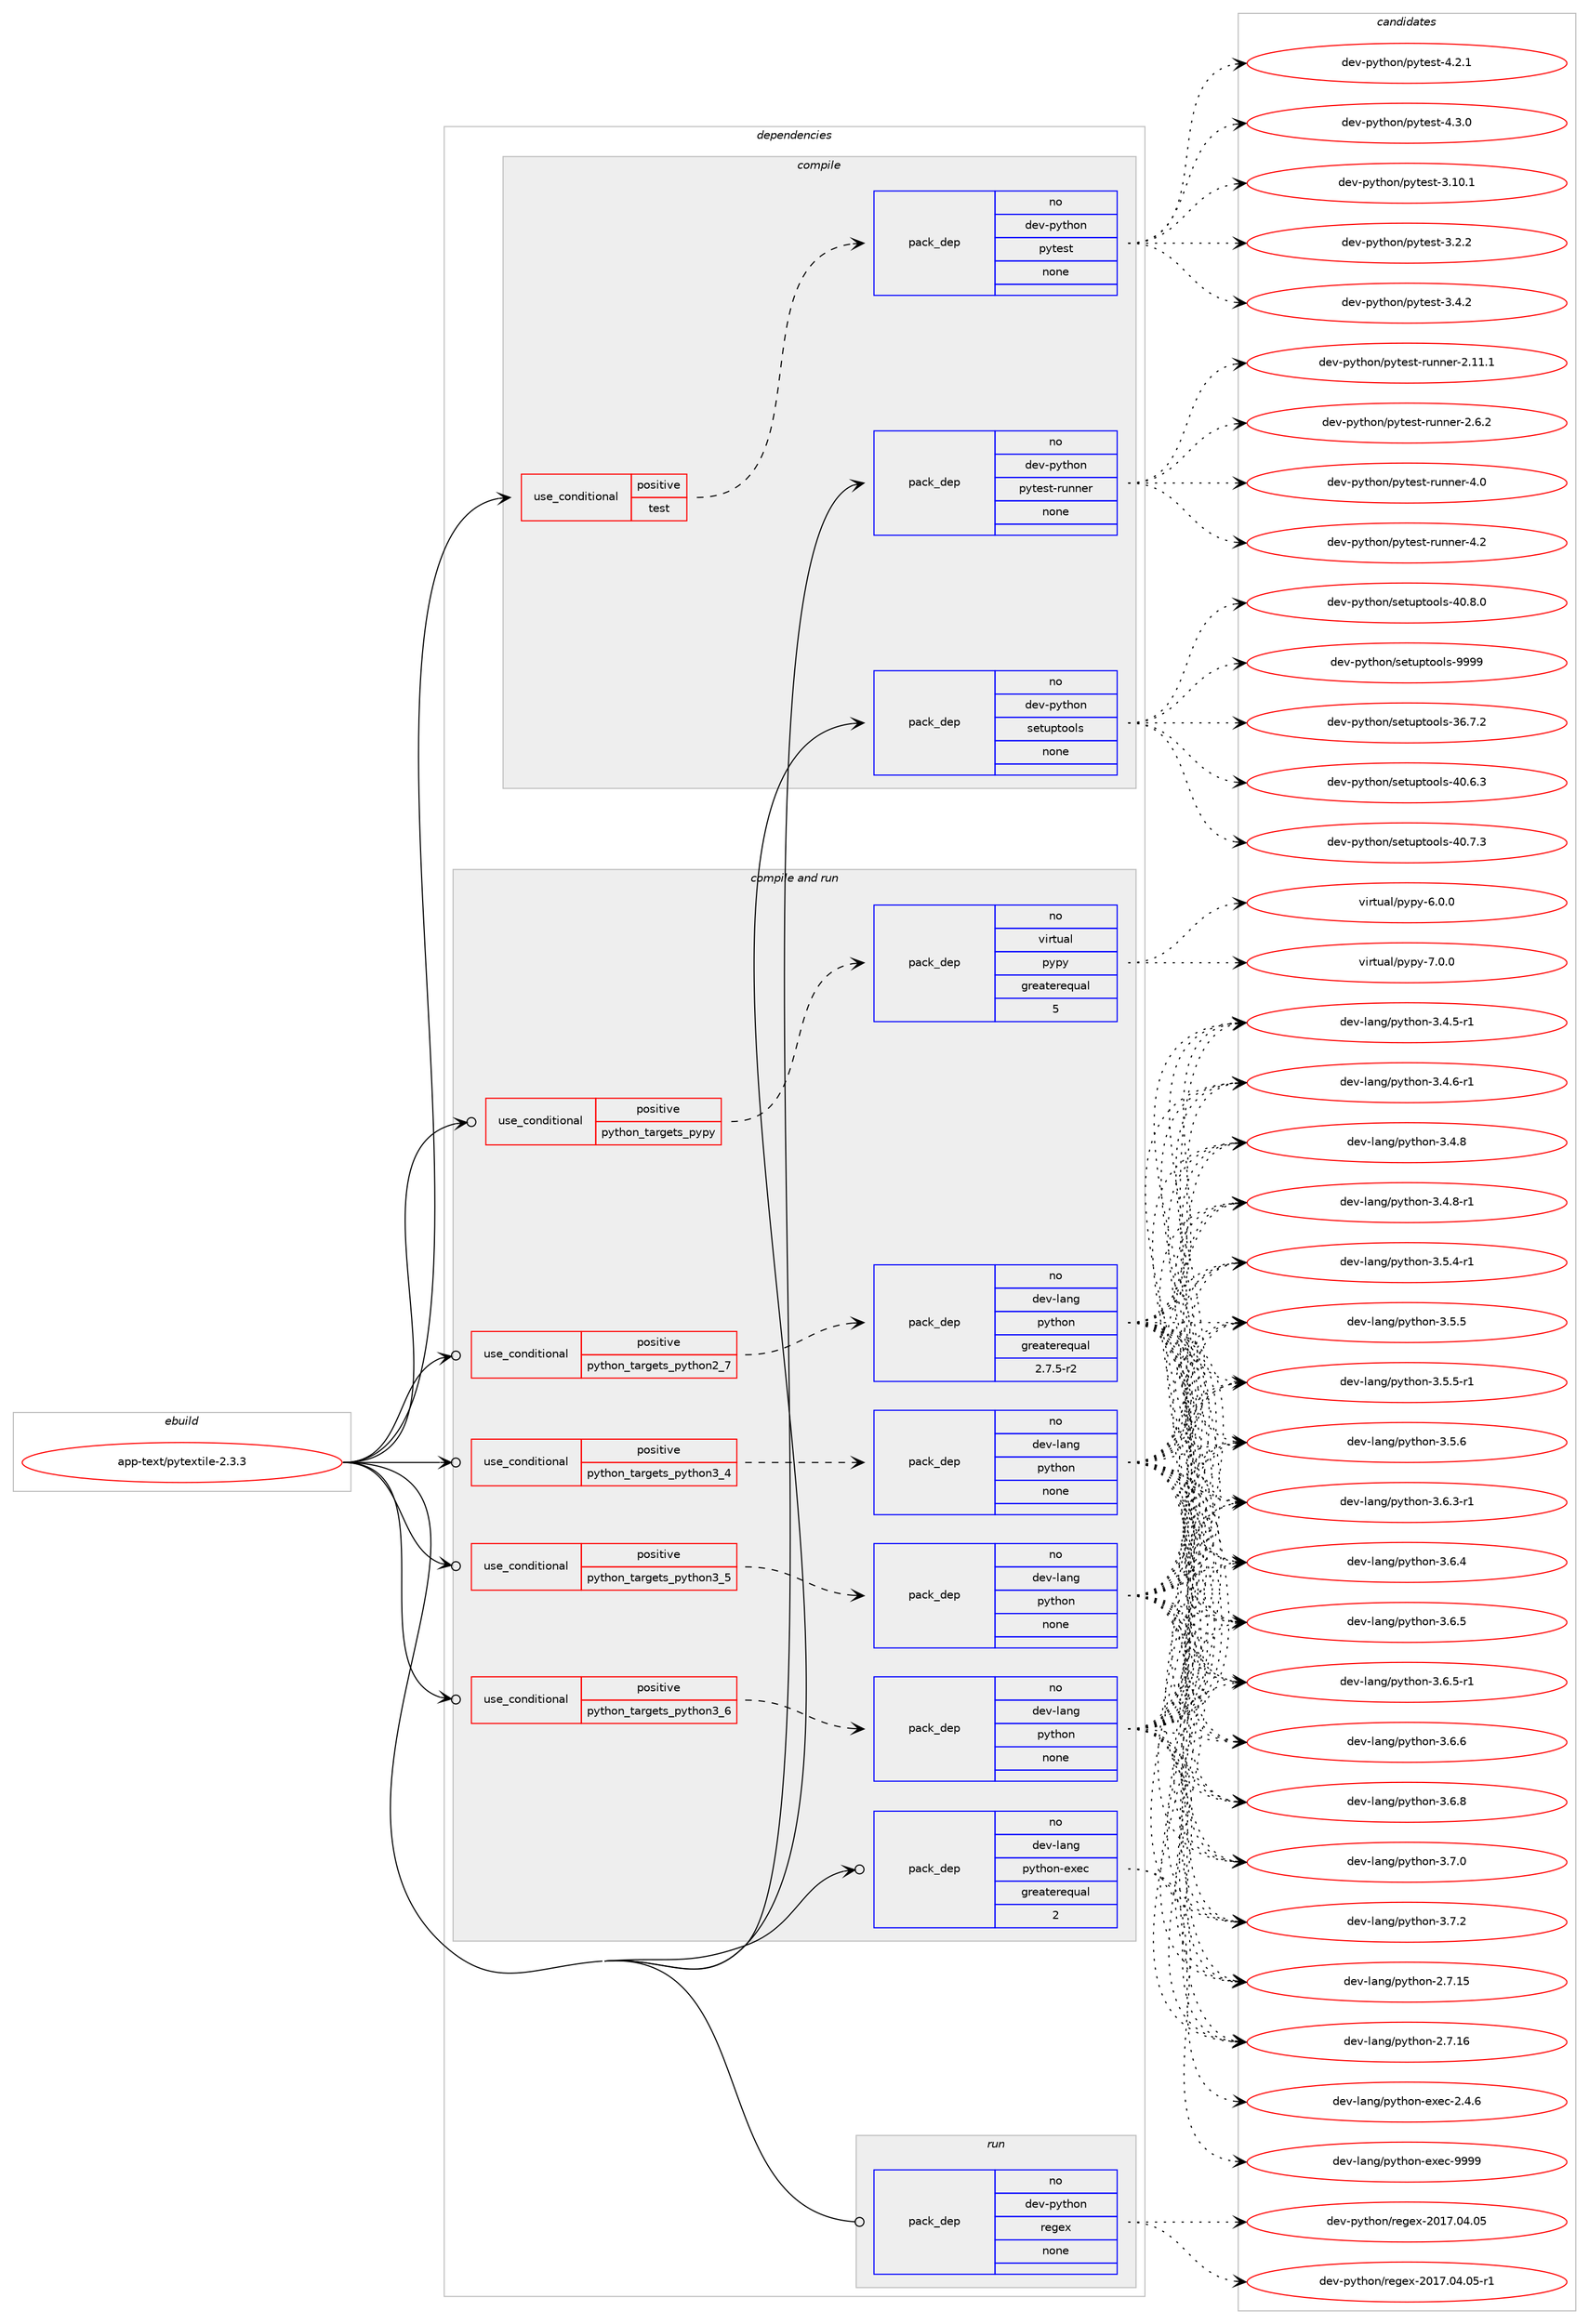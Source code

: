 digraph prolog {

# *************
# Graph options
# *************

newrank=true;
concentrate=true;
compound=true;
graph [rankdir=LR,fontname=Helvetica,fontsize=10,ranksep=1.5];#, ranksep=2.5, nodesep=0.2];
edge  [arrowhead=vee];
node  [fontname=Helvetica,fontsize=10];

# **********
# The ebuild
# **********

subgraph cluster_leftcol {
color=gray;
rank=same;
label=<<i>ebuild</i>>;
id [label="app-text/pytextile-2.3.3", color=red, width=4, href="../app-text/pytextile-2.3.3.svg"];
}

# ****************
# The dependencies
# ****************

subgraph cluster_midcol {
color=gray;
label=<<i>dependencies</i>>;
subgraph cluster_compile {
fillcolor="#eeeeee";
style=filled;
label=<<i>compile</i>>;
subgraph cond355945 {
dependency1311924 [label=<<TABLE BORDER="0" CELLBORDER="1" CELLSPACING="0" CELLPADDING="4"><TR><TD ROWSPAN="3" CELLPADDING="10">use_conditional</TD></TR><TR><TD>positive</TD></TR><TR><TD>test</TD></TR></TABLE>>, shape=none, color=red];
subgraph pack935431 {
dependency1311925 [label=<<TABLE BORDER="0" CELLBORDER="1" CELLSPACING="0" CELLPADDING="4" WIDTH="220"><TR><TD ROWSPAN="6" CELLPADDING="30">pack_dep</TD></TR><TR><TD WIDTH="110">no</TD></TR><TR><TD>dev-python</TD></TR><TR><TD>pytest</TD></TR><TR><TD>none</TD></TR><TR><TD></TD></TR></TABLE>>, shape=none, color=blue];
}
dependency1311924:e -> dependency1311925:w [weight=20,style="dashed",arrowhead="vee"];
}
id:e -> dependency1311924:w [weight=20,style="solid",arrowhead="vee"];
subgraph pack935432 {
dependency1311926 [label=<<TABLE BORDER="0" CELLBORDER="1" CELLSPACING="0" CELLPADDING="4" WIDTH="220"><TR><TD ROWSPAN="6" CELLPADDING="30">pack_dep</TD></TR><TR><TD WIDTH="110">no</TD></TR><TR><TD>dev-python</TD></TR><TR><TD>pytest-runner</TD></TR><TR><TD>none</TD></TR><TR><TD></TD></TR></TABLE>>, shape=none, color=blue];
}
id:e -> dependency1311926:w [weight=20,style="solid",arrowhead="vee"];
subgraph pack935433 {
dependency1311927 [label=<<TABLE BORDER="0" CELLBORDER="1" CELLSPACING="0" CELLPADDING="4" WIDTH="220"><TR><TD ROWSPAN="6" CELLPADDING="30">pack_dep</TD></TR><TR><TD WIDTH="110">no</TD></TR><TR><TD>dev-python</TD></TR><TR><TD>setuptools</TD></TR><TR><TD>none</TD></TR><TR><TD></TD></TR></TABLE>>, shape=none, color=blue];
}
id:e -> dependency1311927:w [weight=20,style="solid",arrowhead="vee"];
}
subgraph cluster_compileandrun {
fillcolor="#eeeeee";
style=filled;
label=<<i>compile and run</i>>;
subgraph cond355946 {
dependency1311928 [label=<<TABLE BORDER="0" CELLBORDER="1" CELLSPACING="0" CELLPADDING="4"><TR><TD ROWSPAN="3" CELLPADDING="10">use_conditional</TD></TR><TR><TD>positive</TD></TR><TR><TD>python_targets_pypy</TD></TR></TABLE>>, shape=none, color=red];
subgraph pack935434 {
dependency1311929 [label=<<TABLE BORDER="0" CELLBORDER="1" CELLSPACING="0" CELLPADDING="4" WIDTH="220"><TR><TD ROWSPAN="6" CELLPADDING="30">pack_dep</TD></TR><TR><TD WIDTH="110">no</TD></TR><TR><TD>virtual</TD></TR><TR><TD>pypy</TD></TR><TR><TD>greaterequal</TD></TR><TR><TD>5</TD></TR></TABLE>>, shape=none, color=blue];
}
dependency1311928:e -> dependency1311929:w [weight=20,style="dashed",arrowhead="vee"];
}
id:e -> dependency1311928:w [weight=20,style="solid",arrowhead="odotvee"];
subgraph cond355947 {
dependency1311930 [label=<<TABLE BORDER="0" CELLBORDER="1" CELLSPACING="0" CELLPADDING="4"><TR><TD ROWSPAN="3" CELLPADDING="10">use_conditional</TD></TR><TR><TD>positive</TD></TR><TR><TD>python_targets_python2_7</TD></TR></TABLE>>, shape=none, color=red];
subgraph pack935435 {
dependency1311931 [label=<<TABLE BORDER="0" CELLBORDER="1" CELLSPACING="0" CELLPADDING="4" WIDTH="220"><TR><TD ROWSPAN="6" CELLPADDING="30">pack_dep</TD></TR><TR><TD WIDTH="110">no</TD></TR><TR><TD>dev-lang</TD></TR><TR><TD>python</TD></TR><TR><TD>greaterequal</TD></TR><TR><TD>2.7.5-r2</TD></TR></TABLE>>, shape=none, color=blue];
}
dependency1311930:e -> dependency1311931:w [weight=20,style="dashed",arrowhead="vee"];
}
id:e -> dependency1311930:w [weight=20,style="solid",arrowhead="odotvee"];
subgraph cond355948 {
dependency1311932 [label=<<TABLE BORDER="0" CELLBORDER="1" CELLSPACING="0" CELLPADDING="4"><TR><TD ROWSPAN="3" CELLPADDING="10">use_conditional</TD></TR><TR><TD>positive</TD></TR><TR><TD>python_targets_python3_4</TD></TR></TABLE>>, shape=none, color=red];
subgraph pack935436 {
dependency1311933 [label=<<TABLE BORDER="0" CELLBORDER="1" CELLSPACING="0" CELLPADDING="4" WIDTH="220"><TR><TD ROWSPAN="6" CELLPADDING="30">pack_dep</TD></TR><TR><TD WIDTH="110">no</TD></TR><TR><TD>dev-lang</TD></TR><TR><TD>python</TD></TR><TR><TD>none</TD></TR><TR><TD></TD></TR></TABLE>>, shape=none, color=blue];
}
dependency1311932:e -> dependency1311933:w [weight=20,style="dashed",arrowhead="vee"];
}
id:e -> dependency1311932:w [weight=20,style="solid",arrowhead="odotvee"];
subgraph cond355949 {
dependency1311934 [label=<<TABLE BORDER="0" CELLBORDER="1" CELLSPACING="0" CELLPADDING="4"><TR><TD ROWSPAN="3" CELLPADDING="10">use_conditional</TD></TR><TR><TD>positive</TD></TR><TR><TD>python_targets_python3_5</TD></TR></TABLE>>, shape=none, color=red];
subgraph pack935437 {
dependency1311935 [label=<<TABLE BORDER="0" CELLBORDER="1" CELLSPACING="0" CELLPADDING="4" WIDTH="220"><TR><TD ROWSPAN="6" CELLPADDING="30">pack_dep</TD></TR><TR><TD WIDTH="110">no</TD></TR><TR><TD>dev-lang</TD></TR><TR><TD>python</TD></TR><TR><TD>none</TD></TR><TR><TD></TD></TR></TABLE>>, shape=none, color=blue];
}
dependency1311934:e -> dependency1311935:w [weight=20,style="dashed",arrowhead="vee"];
}
id:e -> dependency1311934:w [weight=20,style="solid",arrowhead="odotvee"];
subgraph cond355950 {
dependency1311936 [label=<<TABLE BORDER="0" CELLBORDER="1" CELLSPACING="0" CELLPADDING="4"><TR><TD ROWSPAN="3" CELLPADDING="10">use_conditional</TD></TR><TR><TD>positive</TD></TR><TR><TD>python_targets_python3_6</TD></TR></TABLE>>, shape=none, color=red];
subgraph pack935438 {
dependency1311937 [label=<<TABLE BORDER="0" CELLBORDER="1" CELLSPACING="0" CELLPADDING="4" WIDTH="220"><TR><TD ROWSPAN="6" CELLPADDING="30">pack_dep</TD></TR><TR><TD WIDTH="110">no</TD></TR><TR><TD>dev-lang</TD></TR><TR><TD>python</TD></TR><TR><TD>none</TD></TR><TR><TD></TD></TR></TABLE>>, shape=none, color=blue];
}
dependency1311936:e -> dependency1311937:w [weight=20,style="dashed",arrowhead="vee"];
}
id:e -> dependency1311936:w [weight=20,style="solid",arrowhead="odotvee"];
subgraph pack935439 {
dependency1311938 [label=<<TABLE BORDER="0" CELLBORDER="1" CELLSPACING="0" CELLPADDING="4" WIDTH="220"><TR><TD ROWSPAN="6" CELLPADDING="30">pack_dep</TD></TR><TR><TD WIDTH="110">no</TD></TR><TR><TD>dev-lang</TD></TR><TR><TD>python-exec</TD></TR><TR><TD>greaterequal</TD></TR><TR><TD>2</TD></TR></TABLE>>, shape=none, color=blue];
}
id:e -> dependency1311938:w [weight=20,style="solid",arrowhead="odotvee"];
}
subgraph cluster_run {
fillcolor="#eeeeee";
style=filled;
label=<<i>run</i>>;
subgraph pack935440 {
dependency1311939 [label=<<TABLE BORDER="0" CELLBORDER="1" CELLSPACING="0" CELLPADDING="4" WIDTH="220"><TR><TD ROWSPAN="6" CELLPADDING="30">pack_dep</TD></TR><TR><TD WIDTH="110">no</TD></TR><TR><TD>dev-python</TD></TR><TR><TD>regex</TD></TR><TR><TD>none</TD></TR><TR><TD></TD></TR></TABLE>>, shape=none, color=blue];
}
id:e -> dependency1311939:w [weight=20,style="solid",arrowhead="odot"];
}
}

# **************
# The candidates
# **************

subgraph cluster_choices {
rank=same;
color=gray;
label=<<i>candidates</i>>;

subgraph choice935431 {
color=black;
nodesep=1;
choice100101118451121211161041111104711212111610111511645514649484649 [label="dev-python/pytest-3.10.1", color=red, width=4,href="../dev-python/pytest-3.10.1.svg"];
choice1001011184511212111610411111047112121116101115116455146504650 [label="dev-python/pytest-3.2.2", color=red, width=4,href="../dev-python/pytest-3.2.2.svg"];
choice1001011184511212111610411111047112121116101115116455146524650 [label="dev-python/pytest-3.4.2", color=red, width=4,href="../dev-python/pytest-3.4.2.svg"];
choice1001011184511212111610411111047112121116101115116455246504649 [label="dev-python/pytest-4.2.1", color=red, width=4,href="../dev-python/pytest-4.2.1.svg"];
choice1001011184511212111610411111047112121116101115116455246514648 [label="dev-python/pytest-4.3.0", color=red, width=4,href="../dev-python/pytest-4.3.0.svg"];
dependency1311925:e -> choice100101118451121211161041111104711212111610111511645514649484649:w [style=dotted,weight="100"];
dependency1311925:e -> choice1001011184511212111610411111047112121116101115116455146504650:w [style=dotted,weight="100"];
dependency1311925:e -> choice1001011184511212111610411111047112121116101115116455146524650:w [style=dotted,weight="100"];
dependency1311925:e -> choice1001011184511212111610411111047112121116101115116455246504649:w [style=dotted,weight="100"];
dependency1311925:e -> choice1001011184511212111610411111047112121116101115116455246514648:w [style=dotted,weight="100"];
}
subgraph choice935432 {
color=black;
nodesep=1;
choice10010111845112121116104111110471121211161011151164511411711011010111445504649494649 [label="dev-python/pytest-runner-2.11.1", color=red, width=4,href="../dev-python/pytest-runner-2.11.1.svg"];
choice100101118451121211161041111104711212111610111511645114117110110101114455046544650 [label="dev-python/pytest-runner-2.6.2", color=red, width=4,href="../dev-python/pytest-runner-2.6.2.svg"];
choice10010111845112121116104111110471121211161011151164511411711011010111445524648 [label="dev-python/pytest-runner-4.0", color=red, width=4,href="../dev-python/pytest-runner-4.0.svg"];
choice10010111845112121116104111110471121211161011151164511411711011010111445524650 [label="dev-python/pytest-runner-4.2", color=red, width=4,href="../dev-python/pytest-runner-4.2.svg"];
dependency1311926:e -> choice10010111845112121116104111110471121211161011151164511411711011010111445504649494649:w [style=dotted,weight="100"];
dependency1311926:e -> choice100101118451121211161041111104711212111610111511645114117110110101114455046544650:w [style=dotted,weight="100"];
dependency1311926:e -> choice10010111845112121116104111110471121211161011151164511411711011010111445524648:w [style=dotted,weight="100"];
dependency1311926:e -> choice10010111845112121116104111110471121211161011151164511411711011010111445524650:w [style=dotted,weight="100"];
}
subgraph choice935433 {
color=black;
nodesep=1;
choice100101118451121211161041111104711510111611711211611111110811545515446554650 [label="dev-python/setuptools-36.7.2", color=red, width=4,href="../dev-python/setuptools-36.7.2.svg"];
choice100101118451121211161041111104711510111611711211611111110811545524846544651 [label="dev-python/setuptools-40.6.3", color=red, width=4,href="../dev-python/setuptools-40.6.3.svg"];
choice100101118451121211161041111104711510111611711211611111110811545524846554651 [label="dev-python/setuptools-40.7.3", color=red, width=4,href="../dev-python/setuptools-40.7.3.svg"];
choice100101118451121211161041111104711510111611711211611111110811545524846564648 [label="dev-python/setuptools-40.8.0", color=red, width=4,href="../dev-python/setuptools-40.8.0.svg"];
choice10010111845112121116104111110471151011161171121161111111081154557575757 [label="dev-python/setuptools-9999", color=red, width=4,href="../dev-python/setuptools-9999.svg"];
dependency1311927:e -> choice100101118451121211161041111104711510111611711211611111110811545515446554650:w [style=dotted,weight="100"];
dependency1311927:e -> choice100101118451121211161041111104711510111611711211611111110811545524846544651:w [style=dotted,weight="100"];
dependency1311927:e -> choice100101118451121211161041111104711510111611711211611111110811545524846554651:w [style=dotted,weight="100"];
dependency1311927:e -> choice100101118451121211161041111104711510111611711211611111110811545524846564648:w [style=dotted,weight="100"];
dependency1311927:e -> choice10010111845112121116104111110471151011161171121161111111081154557575757:w [style=dotted,weight="100"];
}
subgraph choice935434 {
color=black;
nodesep=1;
choice1181051141161179710847112121112121455446484648 [label="virtual/pypy-6.0.0", color=red, width=4,href="../virtual/pypy-6.0.0.svg"];
choice1181051141161179710847112121112121455546484648 [label="virtual/pypy-7.0.0", color=red, width=4,href="../virtual/pypy-7.0.0.svg"];
dependency1311929:e -> choice1181051141161179710847112121112121455446484648:w [style=dotted,weight="100"];
dependency1311929:e -> choice1181051141161179710847112121112121455546484648:w [style=dotted,weight="100"];
}
subgraph choice935435 {
color=black;
nodesep=1;
choice10010111845108971101034711212111610411111045504655464953 [label="dev-lang/python-2.7.15", color=red, width=4,href="../dev-lang/python-2.7.15.svg"];
choice10010111845108971101034711212111610411111045504655464954 [label="dev-lang/python-2.7.16", color=red, width=4,href="../dev-lang/python-2.7.16.svg"];
choice1001011184510897110103471121211161041111104551465246534511449 [label="dev-lang/python-3.4.5-r1", color=red, width=4,href="../dev-lang/python-3.4.5-r1.svg"];
choice1001011184510897110103471121211161041111104551465246544511449 [label="dev-lang/python-3.4.6-r1", color=red, width=4,href="../dev-lang/python-3.4.6-r1.svg"];
choice100101118451089711010347112121116104111110455146524656 [label="dev-lang/python-3.4.8", color=red, width=4,href="../dev-lang/python-3.4.8.svg"];
choice1001011184510897110103471121211161041111104551465246564511449 [label="dev-lang/python-3.4.8-r1", color=red, width=4,href="../dev-lang/python-3.4.8-r1.svg"];
choice1001011184510897110103471121211161041111104551465346524511449 [label="dev-lang/python-3.5.4-r1", color=red, width=4,href="../dev-lang/python-3.5.4-r1.svg"];
choice100101118451089711010347112121116104111110455146534653 [label="dev-lang/python-3.5.5", color=red, width=4,href="../dev-lang/python-3.5.5.svg"];
choice1001011184510897110103471121211161041111104551465346534511449 [label="dev-lang/python-3.5.5-r1", color=red, width=4,href="../dev-lang/python-3.5.5-r1.svg"];
choice100101118451089711010347112121116104111110455146534654 [label="dev-lang/python-3.5.6", color=red, width=4,href="../dev-lang/python-3.5.6.svg"];
choice1001011184510897110103471121211161041111104551465446514511449 [label="dev-lang/python-3.6.3-r1", color=red, width=4,href="../dev-lang/python-3.6.3-r1.svg"];
choice100101118451089711010347112121116104111110455146544652 [label="dev-lang/python-3.6.4", color=red, width=4,href="../dev-lang/python-3.6.4.svg"];
choice100101118451089711010347112121116104111110455146544653 [label="dev-lang/python-3.6.5", color=red, width=4,href="../dev-lang/python-3.6.5.svg"];
choice1001011184510897110103471121211161041111104551465446534511449 [label="dev-lang/python-3.6.5-r1", color=red, width=4,href="../dev-lang/python-3.6.5-r1.svg"];
choice100101118451089711010347112121116104111110455146544654 [label="dev-lang/python-3.6.6", color=red, width=4,href="../dev-lang/python-3.6.6.svg"];
choice100101118451089711010347112121116104111110455146544656 [label="dev-lang/python-3.6.8", color=red, width=4,href="../dev-lang/python-3.6.8.svg"];
choice100101118451089711010347112121116104111110455146554648 [label="dev-lang/python-3.7.0", color=red, width=4,href="../dev-lang/python-3.7.0.svg"];
choice100101118451089711010347112121116104111110455146554650 [label="dev-lang/python-3.7.2", color=red, width=4,href="../dev-lang/python-3.7.2.svg"];
dependency1311931:e -> choice10010111845108971101034711212111610411111045504655464953:w [style=dotted,weight="100"];
dependency1311931:e -> choice10010111845108971101034711212111610411111045504655464954:w [style=dotted,weight="100"];
dependency1311931:e -> choice1001011184510897110103471121211161041111104551465246534511449:w [style=dotted,weight="100"];
dependency1311931:e -> choice1001011184510897110103471121211161041111104551465246544511449:w [style=dotted,weight="100"];
dependency1311931:e -> choice100101118451089711010347112121116104111110455146524656:w [style=dotted,weight="100"];
dependency1311931:e -> choice1001011184510897110103471121211161041111104551465246564511449:w [style=dotted,weight="100"];
dependency1311931:e -> choice1001011184510897110103471121211161041111104551465346524511449:w [style=dotted,weight="100"];
dependency1311931:e -> choice100101118451089711010347112121116104111110455146534653:w [style=dotted,weight="100"];
dependency1311931:e -> choice1001011184510897110103471121211161041111104551465346534511449:w [style=dotted,weight="100"];
dependency1311931:e -> choice100101118451089711010347112121116104111110455146534654:w [style=dotted,weight="100"];
dependency1311931:e -> choice1001011184510897110103471121211161041111104551465446514511449:w [style=dotted,weight="100"];
dependency1311931:e -> choice100101118451089711010347112121116104111110455146544652:w [style=dotted,weight="100"];
dependency1311931:e -> choice100101118451089711010347112121116104111110455146544653:w [style=dotted,weight="100"];
dependency1311931:e -> choice1001011184510897110103471121211161041111104551465446534511449:w [style=dotted,weight="100"];
dependency1311931:e -> choice100101118451089711010347112121116104111110455146544654:w [style=dotted,weight="100"];
dependency1311931:e -> choice100101118451089711010347112121116104111110455146544656:w [style=dotted,weight="100"];
dependency1311931:e -> choice100101118451089711010347112121116104111110455146554648:w [style=dotted,weight="100"];
dependency1311931:e -> choice100101118451089711010347112121116104111110455146554650:w [style=dotted,weight="100"];
}
subgraph choice935436 {
color=black;
nodesep=1;
choice10010111845108971101034711212111610411111045504655464953 [label="dev-lang/python-2.7.15", color=red, width=4,href="../dev-lang/python-2.7.15.svg"];
choice10010111845108971101034711212111610411111045504655464954 [label="dev-lang/python-2.7.16", color=red, width=4,href="../dev-lang/python-2.7.16.svg"];
choice1001011184510897110103471121211161041111104551465246534511449 [label="dev-lang/python-3.4.5-r1", color=red, width=4,href="../dev-lang/python-3.4.5-r1.svg"];
choice1001011184510897110103471121211161041111104551465246544511449 [label="dev-lang/python-3.4.6-r1", color=red, width=4,href="../dev-lang/python-3.4.6-r1.svg"];
choice100101118451089711010347112121116104111110455146524656 [label="dev-lang/python-3.4.8", color=red, width=4,href="../dev-lang/python-3.4.8.svg"];
choice1001011184510897110103471121211161041111104551465246564511449 [label="dev-lang/python-3.4.8-r1", color=red, width=4,href="../dev-lang/python-3.4.8-r1.svg"];
choice1001011184510897110103471121211161041111104551465346524511449 [label="dev-lang/python-3.5.4-r1", color=red, width=4,href="../dev-lang/python-3.5.4-r1.svg"];
choice100101118451089711010347112121116104111110455146534653 [label="dev-lang/python-3.5.5", color=red, width=4,href="../dev-lang/python-3.5.5.svg"];
choice1001011184510897110103471121211161041111104551465346534511449 [label="dev-lang/python-3.5.5-r1", color=red, width=4,href="../dev-lang/python-3.5.5-r1.svg"];
choice100101118451089711010347112121116104111110455146534654 [label="dev-lang/python-3.5.6", color=red, width=4,href="../dev-lang/python-3.5.6.svg"];
choice1001011184510897110103471121211161041111104551465446514511449 [label="dev-lang/python-3.6.3-r1", color=red, width=4,href="../dev-lang/python-3.6.3-r1.svg"];
choice100101118451089711010347112121116104111110455146544652 [label="dev-lang/python-3.6.4", color=red, width=4,href="../dev-lang/python-3.6.4.svg"];
choice100101118451089711010347112121116104111110455146544653 [label="dev-lang/python-3.6.5", color=red, width=4,href="../dev-lang/python-3.6.5.svg"];
choice1001011184510897110103471121211161041111104551465446534511449 [label="dev-lang/python-3.6.5-r1", color=red, width=4,href="../dev-lang/python-3.6.5-r1.svg"];
choice100101118451089711010347112121116104111110455146544654 [label="dev-lang/python-3.6.6", color=red, width=4,href="../dev-lang/python-3.6.6.svg"];
choice100101118451089711010347112121116104111110455146544656 [label="dev-lang/python-3.6.8", color=red, width=4,href="../dev-lang/python-3.6.8.svg"];
choice100101118451089711010347112121116104111110455146554648 [label="dev-lang/python-3.7.0", color=red, width=4,href="../dev-lang/python-3.7.0.svg"];
choice100101118451089711010347112121116104111110455146554650 [label="dev-lang/python-3.7.2", color=red, width=4,href="../dev-lang/python-3.7.2.svg"];
dependency1311933:e -> choice10010111845108971101034711212111610411111045504655464953:w [style=dotted,weight="100"];
dependency1311933:e -> choice10010111845108971101034711212111610411111045504655464954:w [style=dotted,weight="100"];
dependency1311933:e -> choice1001011184510897110103471121211161041111104551465246534511449:w [style=dotted,weight="100"];
dependency1311933:e -> choice1001011184510897110103471121211161041111104551465246544511449:w [style=dotted,weight="100"];
dependency1311933:e -> choice100101118451089711010347112121116104111110455146524656:w [style=dotted,weight="100"];
dependency1311933:e -> choice1001011184510897110103471121211161041111104551465246564511449:w [style=dotted,weight="100"];
dependency1311933:e -> choice1001011184510897110103471121211161041111104551465346524511449:w [style=dotted,weight="100"];
dependency1311933:e -> choice100101118451089711010347112121116104111110455146534653:w [style=dotted,weight="100"];
dependency1311933:e -> choice1001011184510897110103471121211161041111104551465346534511449:w [style=dotted,weight="100"];
dependency1311933:e -> choice100101118451089711010347112121116104111110455146534654:w [style=dotted,weight="100"];
dependency1311933:e -> choice1001011184510897110103471121211161041111104551465446514511449:w [style=dotted,weight="100"];
dependency1311933:e -> choice100101118451089711010347112121116104111110455146544652:w [style=dotted,weight="100"];
dependency1311933:e -> choice100101118451089711010347112121116104111110455146544653:w [style=dotted,weight="100"];
dependency1311933:e -> choice1001011184510897110103471121211161041111104551465446534511449:w [style=dotted,weight="100"];
dependency1311933:e -> choice100101118451089711010347112121116104111110455146544654:w [style=dotted,weight="100"];
dependency1311933:e -> choice100101118451089711010347112121116104111110455146544656:w [style=dotted,weight="100"];
dependency1311933:e -> choice100101118451089711010347112121116104111110455146554648:w [style=dotted,weight="100"];
dependency1311933:e -> choice100101118451089711010347112121116104111110455146554650:w [style=dotted,weight="100"];
}
subgraph choice935437 {
color=black;
nodesep=1;
choice10010111845108971101034711212111610411111045504655464953 [label="dev-lang/python-2.7.15", color=red, width=4,href="../dev-lang/python-2.7.15.svg"];
choice10010111845108971101034711212111610411111045504655464954 [label="dev-lang/python-2.7.16", color=red, width=4,href="../dev-lang/python-2.7.16.svg"];
choice1001011184510897110103471121211161041111104551465246534511449 [label="dev-lang/python-3.4.5-r1", color=red, width=4,href="../dev-lang/python-3.4.5-r1.svg"];
choice1001011184510897110103471121211161041111104551465246544511449 [label="dev-lang/python-3.4.6-r1", color=red, width=4,href="../dev-lang/python-3.4.6-r1.svg"];
choice100101118451089711010347112121116104111110455146524656 [label="dev-lang/python-3.4.8", color=red, width=4,href="../dev-lang/python-3.4.8.svg"];
choice1001011184510897110103471121211161041111104551465246564511449 [label="dev-lang/python-3.4.8-r1", color=red, width=4,href="../dev-lang/python-3.4.8-r1.svg"];
choice1001011184510897110103471121211161041111104551465346524511449 [label="dev-lang/python-3.5.4-r1", color=red, width=4,href="../dev-lang/python-3.5.4-r1.svg"];
choice100101118451089711010347112121116104111110455146534653 [label="dev-lang/python-3.5.5", color=red, width=4,href="../dev-lang/python-3.5.5.svg"];
choice1001011184510897110103471121211161041111104551465346534511449 [label="dev-lang/python-3.5.5-r1", color=red, width=4,href="../dev-lang/python-3.5.5-r1.svg"];
choice100101118451089711010347112121116104111110455146534654 [label="dev-lang/python-3.5.6", color=red, width=4,href="../dev-lang/python-3.5.6.svg"];
choice1001011184510897110103471121211161041111104551465446514511449 [label="dev-lang/python-3.6.3-r1", color=red, width=4,href="../dev-lang/python-3.6.3-r1.svg"];
choice100101118451089711010347112121116104111110455146544652 [label="dev-lang/python-3.6.4", color=red, width=4,href="../dev-lang/python-3.6.4.svg"];
choice100101118451089711010347112121116104111110455146544653 [label="dev-lang/python-3.6.5", color=red, width=4,href="../dev-lang/python-3.6.5.svg"];
choice1001011184510897110103471121211161041111104551465446534511449 [label="dev-lang/python-3.6.5-r1", color=red, width=4,href="../dev-lang/python-3.6.5-r1.svg"];
choice100101118451089711010347112121116104111110455146544654 [label="dev-lang/python-3.6.6", color=red, width=4,href="../dev-lang/python-3.6.6.svg"];
choice100101118451089711010347112121116104111110455146544656 [label="dev-lang/python-3.6.8", color=red, width=4,href="../dev-lang/python-3.6.8.svg"];
choice100101118451089711010347112121116104111110455146554648 [label="dev-lang/python-3.7.0", color=red, width=4,href="../dev-lang/python-3.7.0.svg"];
choice100101118451089711010347112121116104111110455146554650 [label="dev-lang/python-3.7.2", color=red, width=4,href="../dev-lang/python-3.7.2.svg"];
dependency1311935:e -> choice10010111845108971101034711212111610411111045504655464953:w [style=dotted,weight="100"];
dependency1311935:e -> choice10010111845108971101034711212111610411111045504655464954:w [style=dotted,weight="100"];
dependency1311935:e -> choice1001011184510897110103471121211161041111104551465246534511449:w [style=dotted,weight="100"];
dependency1311935:e -> choice1001011184510897110103471121211161041111104551465246544511449:w [style=dotted,weight="100"];
dependency1311935:e -> choice100101118451089711010347112121116104111110455146524656:w [style=dotted,weight="100"];
dependency1311935:e -> choice1001011184510897110103471121211161041111104551465246564511449:w [style=dotted,weight="100"];
dependency1311935:e -> choice1001011184510897110103471121211161041111104551465346524511449:w [style=dotted,weight="100"];
dependency1311935:e -> choice100101118451089711010347112121116104111110455146534653:w [style=dotted,weight="100"];
dependency1311935:e -> choice1001011184510897110103471121211161041111104551465346534511449:w [style=dotted,weight="100"];
dependency1311935:e -> choice100101118451089711010347112121116104111110455146534654:w [style=dotted,weight="100"];
dependency1311935:e -> choice1001011184510897110103471121211161041111104551465446514511449:w [style=dotted,weight="100"];
dependency1311935:e -> choice100101118451089711010347112121116104111110455146544652:w [style=dotted,weight="100"];
dependency1311935:e -> choice100101118451089711010347112121116104111110455146544653:w [style=dotted,weight="100"];
dependency1311935:e -> choice1001011184510897110103471121211161041111104551465446534511449:w [style=dotted,weight="100"];
dependency1311935:e -> choice100101118451089711010347112121116104111110455146544654:w [style=dotted,weight="100"];
dependency1311935:e -> choice100101118451089711010347112121116104111110455146544656:w [style=dotted,weight="100"];
dependency1311935:e -> choice100101118451089711010347112121116104111110455146554648:w [style=dotted,weight="100"];
dependency1311935:e -> choice100101118451089711010347112121116104111110455146554650:w [style=dotted,weight="100"];
}
subgraph choice935438 {
color=black;
nodesep=1;
choice10010111845108971101034711212111610411111045504655464953 [label="dev-lang/python-2.7.15", color=red, width=4,href="../dev-lang/python-2.7.15.svg"];
choice10010111845108971101034711212111610411111045504655464954 [label="dev-lang/python-2.7.16", color=red, width=4,href="../dev-lang/python-2.7.16.svg"];
choice1001011184510897110103471121211161041111104551465246534511449 [label="dev-lang/python-3.4.5-r1", color=red, width=4,href="../dev-lang/python-3.4.5-r1.svg"];
choice1001011184510897110103471121211161041111104551465246544511449 [label="dev-lang/python-3.4.6-r1", color=red, width=4,href="../dev-lang/python-3.4.6-r1.svg"];
choice100101118451089711010347112121116104111110455146524656 [label="dev-lang/python-3.4.8", color=red, width=4,href="../dev-lang/python-3.4.8.svg"];
choice1001011184510897110103471121211161041111104551465246564511449 [label="dev-lang/python-3.4.8-r1", color=red, width=4,href="../dev-lang/python-3.4.8-r1.svg"];
choice1001011184510897110103471121211161041111104551465346524511449 [label="dev-lang/python-3.5.4-r1", color=red, width=4,href="../dev-lang/python-3.5.4-r1.svg"];
choice100101118451089711010347112121116104111110455146534653 [label="dev-lang/python-3.5.5", color=red, width=4,href="../dev-lang/python-3.5.5.svg"];
choice1001011184510897110103471121211161041111104551465346534511449 [label="dev-lang/python-3.5.5-r1", color=red, width=4,href="../dev-lang/python-3.5.5-r1.svg"];
choice100101118451089711010347112121116104111110455146534654 [label="dev-lang/python-3.5.6", color=red, width=4,href="../dev-lang/python-3.5.6.svg"];
choice1001011184510897110103471121211161041111104551465446514511449 [label="dev-lang/python-3.6.3-r1", color=red, width=4,href="../dev-lang/python-3.6.3-r1.svg"];
choice100101118451089711010347112121116104111110455146544652 [label="dev-lang/python-3.6.4", color=red, width=4,href="../dev-lang/python-3.6.4.svg"];
choice100101118451089711010347112121116104111110455146544653 [label="dev-lang/python-3.6.5", color=red, width=4,href="../dev-lang/python-3.6.5.svg"];
choice1001011184510897110103471121211161041111104551465446534511449 [label="dev-lang/python-3.6.5-r1", color=red, width=4,href="../dev-lang/python-3.6.5-r1.svg"];
choice100101118451089711010347112121116104111110455146544654 [label="dev-lang/python-3.6.6", color=red, width=4,href="../dev-lang/python-3.6.6.svg"];
choice100101118451089711010347112121116104111110455146544656 [label="dev-lang/python-3.6.8", color=red, width=4,href="../dev-lang/python-3.6.8.svg"];
choice100101118451089711010347112121116104111110455146554648 [label="dev-lang/python-3.7.0", color=red, width=4,href="../dev-lang/python-3.7.0.svg"];
choice100101118451089711010347112121116104111110455146554650 [label="dev-lang/python-3.7.2", color=red, width=4,href="../dev-lang/python-3.7.2.svg"];
dependency1311937:e -> choice10010111845108971101034711212111610411111045504655464953:w [style=dotted,weight="100"];
dependency1311937:e -> choice10010111845108971101034711212111610411111045504655464954:w [style=dotted,weight="100"];
dependency1311937:e -> choice1001011184510897110103471121211161041111104551465246534511449:w [style=dotted,weight="100"];
dependency1311937:e -> choice1001011184510897110103471121211161041111104551465246544511449:w [style=dotted,weight="100"];
dependency1311937:e -> choice100101118451089711010347112121116104111110455146524656:w [style=dotted,weight="100"];
dependency1311937:e -> choice1001011184510897110103471121211161041111104551465246564511449:w [style=dotted,weight="100"];
dependency1311937:e -> choice1001011184510897110103471121211161041111104551465346524511449:w [style=dotted,weight="100"];
dependency1311937:e -> choice100101118451089711010347112121116104111110455146534653:w [style=dotted,weight="100"];
dependency1311937:e -> choice1001011184510897110103471121211161041111104551465346534511449:w [style=dotted,weight="100"];
dependency1311937:e -> choice100101118451089711010347112121116104111110455146534654:w [style=dotted,weight="100"];
dependency1311937:e -> choice1001011184510897110103471121211161041111104551465446514511449:w [style=dotted,weight="100"];
dependency1311937:e -> choice100101118451089711010347112121116104111110455146544652:w [style=dotted,weight="100"];
dependency1311937:e -> choice100101118451089711010347112121116104111110455146544653:w [style=dotted,weight="100"];
dependency1311937:e -> choice1001011184510897110103471121211161041111104551465446534511449:w [style=dotted,weight="100"];
dependency1311937:e -> choice100101118451089711010347112121116104111110455146544654:w [style=dotted,weight="100"];
dependency1311937:e -> choice100101118451089711010347112121116104111110455146544656:w [style=dotted,weight="100"];
dependency1311937:e -> choice100101118451089711010347112121116104111110455146554648:w [style=dotted,weight="100"];
dependency1311937:e -> choice100101118451089711010347112121116104111110455146554650:w [style=dotted,weight="100"];
}
subgraph choice935439 {
color=black;
nodesep=1;
choice1001011184510897110103471121211161041111104510112010199455046524654 [label="dev-lang/python-exec-2.4.6", color=red, width=4,href="../dev-lang/python-exec-2.4.6.svg"];
choice10010111845108971101034711212111610411111045101120101994557575757 [label="dev-lang/python-exec-9999", color=red, width=4,href="../dev-lang/python-exec-9999.svg"];
dependency1311938:e -> choice1001011184510897110103471121211161041111104510112010199455046524654:w [style=dotted,weight="100"];
dependency1311938:e -> choice10010111845108971101034711212111610411111045101120101994557575757:w [style=dotted,weight="100"];
}
subgraph choice935440 {
color=black;
nodesep=1;
choice10010111845112121116104111110471141011031011204550484955464852464853 [label="dev-python/regex-2017.04.05", color=red, width=4,href="../dev-python/regex-2017.04.05.svg"];
choice100101118451121211161041111104711410110310112045504849554648524648534511449 [label="dev-python/regex-2017.04.05-r1", color=red, width=4,href="../dev-python/regex-2017.04.05-r1.svg"];
dependency1311939:e -> choice10010111845112121116104111110471141011031011204550484955464852464853:w [style=dotted,weight="100"];
dependency1311939:e -> choice100101118451121211161041111104711410110310112045504849554648524648534511449:w [style=dotted,weight="100"];
}
}

}
